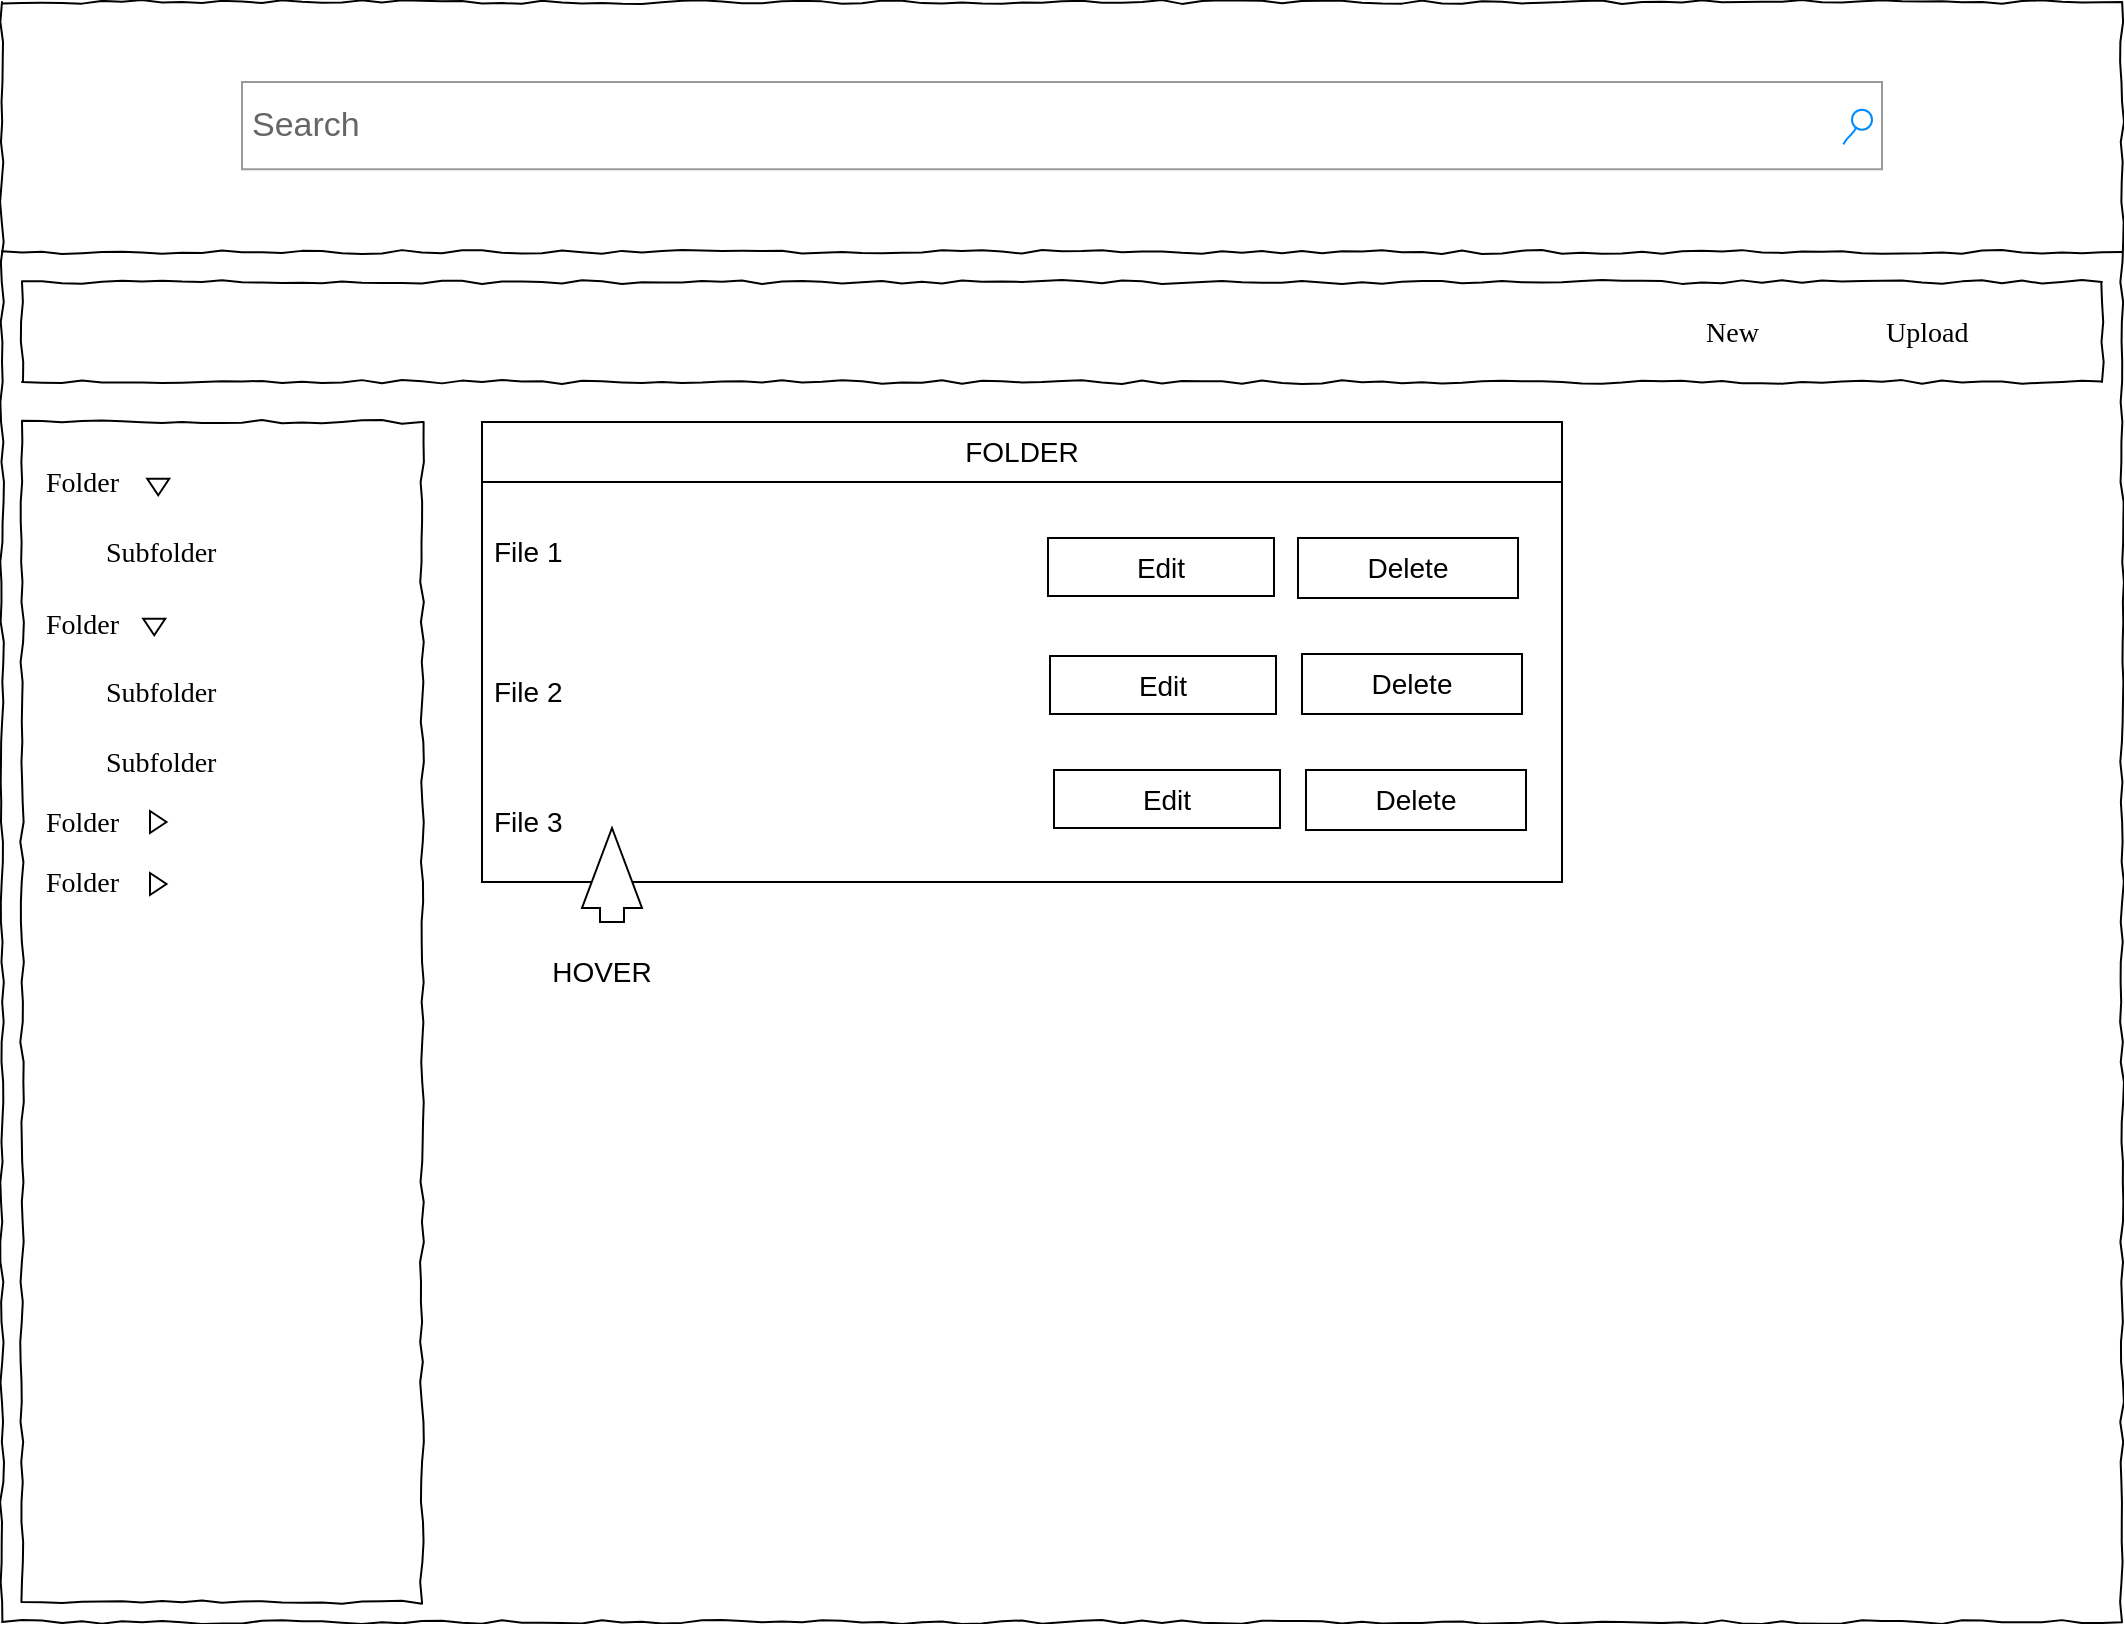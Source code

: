 <mxfile version="20.8.3" type="device"><diagram name="Page-1" id="03018318-947c-dd8e-b7a3-06fadd420f32"><mxGraphModel dx="1400" dy="764" grid="1" gridSize="10" guides="1" tooltips="1" connect="1" arrows="1" fold="1" page="1" pageScale="1" pageWidth="1100" pageHeight="850" background="#ffffff" math="0" shadow="0"><root><mxCell id="0"/><mxCell id="1" parent="0"/><mxCell id="677b7b8949515195-1" value="" style="whiteSpace=wrap;html=1;rounded=0;shadow=0;labelBackgroundColor=none;strokeColor=#000000;strokeWidth=1;fillColor=none;fontFamily=Verdana;fontSize=12;fontColor=#000000;align=center;comic=1;" parent="1" vertex="1"><mxGeometry x="20" y="20" width="1060" height="810" as="geometry"/></mxCell><mxCell id="677b7b8949515195-3" value="Search" style="strokeWidth=1;shadow=0;dashed=0;align=center;html=1;shape=mxgraph.mockup.forms.searchBox;strokeColor=#999999;mainText=;strokeColor2=#008cff;fontColor=#666666;fontSize=17;align=left;spacingLeft=3;rounded=0;labelBackgroundColor=none;comic=1;" parent="1" vertex="1"><mxGeometry x="140" y="60" width="820" height="43.64" as="geometry"/></mxCell><mxCell id="677b7b8949515195-8" value="" style="whiteSpace=wrap;html=1;rounded=0;shadow=0;labelBackgroundColor=none;strokeWidth=1;fillColor=none;fontFamily=Verdana;fontSize=12;align=center;comic=1;" parent="1" vertex="1"><mxGeometry x="30" y="230" width="200" height="590" as="geometry"/></mxCell><mxCell id="677b7b8949515195-9" value="" style="line;strokeWidth=1;html=1;rounded=0;shadow=0;labelBackgroundColor=none;fillColor=none;fontFamily=Verdana;fontSize=14;fontColor=#000000;align=center;comic=1;" parent="1" vertex="1"><mxGeometry x="20" y="140" width="1060" height="10" as="geometry"/></mxCell><mxCell id="677b7b8949515195-10" value="" style="whiteSpace=wrap;html=1;rounded=0;shadow=0;labelBackgroundColor=none;strokeWidth=1;fillColor=none;fontFamily=Verdana;fontSize=12;align=center;comic=1;" parent="1" vertex="1"><mxGeometry x="30" y="160" width="1040" height="50" as="geometry"/></mxCell><mxCell id="677b7b8949515195-11" value="New" style="text;html=1;points=[];align=left;verticalAlign=top;spacingTop=-4;fontSize=14;fontFamily=Verdana" parent="1" vertex="1"><mxGeometry x="870" y="175" width="40" height="20" as="geometry"/></mxCell><mxCell id="677b7b8949515195-13" value="Upload" style="text;html=1;points=[];align=left;verticalAlign=top;spacingTop=-4;fontSize=14;fontFamily=Verdana" parent="1" vertex="1"><mxGeometry x="960" y="175" width="60" height="20" as="geometry"/></mxCell><mxCell id="677b7b8949515195-27" value="Folder" style="text;html=1;points=[];align=left;verticalAlign=top;spacingTop=-4;fontSize=14;fontFamily=Verdana" parent="1" vertex="1"><mxGeometry x="40" y="250" width="170" height="20" as="geometry"/></mxCell><mxCell id="677b7b8949515195-28" value="Subfolder" style="text;html=1;points=[];align=left;verticalAlign=top;spacingTop=-4;fontSize=14;fontFamily=Verdana" parent="1" vertex="1"><mxGeometry x="70" y="285" width="170" height="20" as="geometry"/></mxCell><mxCell id="677b7b8949515195-29" value="Folder" style="text;html=1;points=[];align=left;verticalAlign=top;spacingTop=-4;fontSize=14;fontFamily=Verdana" parent="1" vertex="1"><mxGeometry x="40" y="321" width="170" height="20" as="geometry"/></mxCell><mxCell id="677b7b8949515195-30" value="Subfolder" style="text;html=1;points=[];align=left;verticalAlign=top;spacingTop=-4;fontSize=14;fontFamily=Verdana" parent="1" vertex="1"><mxGeometry x="70" y="355" width="170" height="20" as="geometry"/></mxCell><mxCell id="Plk8qVzyF-aC0LDYi7lz-1" value="Subfolder" style="text;html=1;points=[];align=left;verticalAlign=top;spacingTop=-4;fontSize=14;fontFamily=Verdana" vertex="1" parent="1"><mxGeometry x="70" y="390" width="170" height="20" as="geometry"/></mxCell><mxCell id="Plk8qVzyF-aC0LDYi7lz-2" value="Folder" style="text;html=1;points=[];align=left;verticalAlign=top;spacingTop=-4;fontSize=14;fontFamily=Verdana" vertex="1" parent="1"><mxGeometry x="40" y="420" width="170" height="20" as="geometry"/></mxCell><mxCell id="Plk8qVzyF-aC0LDYi7lz-3" value="Folder" style="text;html=1;points=[];align=left;verticalAlign=top;spacingTop=-4;fontSize=14;fontFamily=Verdana" vertex="1" parent="1"><mxGeometry x="40" y="450" width="170" height="20" as="geometry"/></mxCell><mxCell id="Plk8qVzyF-aC0LDYi7lz-4" value="" style="triangle;whiteSpace=wrap;html=1;rotation=90;" vertex="1" parent="1"><mxGeometry x="94" y="257" width="8.25" height="11" as="geometry"/></mxCell><mxCell id="Plk8qVzyF-aC0LDYi7lz-5" value="" style="triangle;whiteSpace=wrap;html=1;rotation=90;" vertex="1" parent="1"><mxGeometry x="92" y="327" width="8.25" height="11" as="geometry"/></mxCell><mxCell id="Plk8qVzyF-aC0LDYi7lz-6" value="" style="triangle;whiteSpace=wrap;html=1;rotation=0;" vertex="1" parent="1"><mxGeometry x="94" y="424.5" width="8.25" height="11" as="geometry"/></mxCell><mxCell id="Plk8qVzyF-aC0LDYi7lz-8" value="" style="triangle;whiteSpace=wrap;html=1;rotation=0;" vertex="1" parent="1"><mxGeometry x="94" y="455.5" width="8.25" height="11" as="geometry"/></mxCell><mxCell id="Plk8qVzyF-aC0LDYi7lz-13" value="FOLDER" style="swimlane;fontStyle=0;childLayout=stackLayout;horizontal=1;startSize=30;horizontalStack=0;resizeParent=1;resizeParentMax=0;resizeLast=0;collapsible=1;marginBottom=0;whiteSpace=wrap;html=1;fontSize=14;" vertex="1" parent="1"><mxGeometry x="260" y="230" width="540" height="230" as="geometry"/></mxCell><mxCell id="Plk8qVzyF-aC0LDYi7lz-14" value="File 1" style="text;strokeColor=none;fillColor=none;align=left;verticalAlign=middle;spacingLeft=4;spacingRight=4;overflow=hidden;points=[[0,0.5],[1,0.5]];portConstraint=eastwest;rotatable=0;whiteSpace=wrap;html=1;fontSize=14;" vertex="1" parent="Plk8qVzyF-aC0LDYi7lz-13"><mxGeometry y="30" width="540" height="70" as="geometry"/></mxCell><mxCell id="Plk8qVzyF-aC0LDYi7lz-15" value="File 2" style="text;strokeColor=none;fillColor=none;align=left;verticalAlign=middle;spacingLeft=4;spacingRight=4;overflow=hidden;points=[[0,0.5],[1,0.5]];portConstraint=eastwest;rotatable=0;whiteSpace=wrap;html=1;fontSize=14;" vertex="1" parent="Plk8qVzyF-aC0LDYi7lz-13"><mxGeometry y="100" width="540" height="70" as="geometry"/></mxCell><mxCell id="Plk8qVzyF-aC0LDYi7lz-16" value="File 3" style="text;strokeColor=none;fillColor=none;align=left;verticalAlign=middle;spacingLeft=4;spacingRight=4;overflow=hidden;points=[[0,0.5],[1,0.5]];portConstraint=eastwest;rotatable=0;whiteSpace=wrap;html=1;fontSize=14;" vertex="1" parent="Plk8qVzyF-aC0LDYi7lz-13"><mxGeometry y="170" width="540" height="60" as="geometry"/></mxCell><mxCell id="Plk8qVzyF-aC0LDYi7lz-22" value="Edit" style="rounded=1;whiteSpace=wrap;html=1;fontSize=14;arcSize=0;" vertex="1" parent="1"><mxGeometry x="543" y="288" width="113" height="29" as="geometry"/></mxCell><mxCell id="Plk8qVzyF-aC0LDYi7lz-23" value="Delete" style="rounded=1;whiteSpace=wrap;html=1;fontSize=14;arcSize=0;" vertex="1" parent="1"><mxGeometry x="668" y="288" width="110" height="30" as="geometry"/></mxCell><mxCell id="Plk8qVzyF-aC0LDYi7lz-24" value="Edit" style="rounded=1;whiteSpace=wrap;html=1;fontSize=14;arcSize=0;" vertex="1" parent="1"><mxGeometry x="544" y="347" width="113" height="29" as="geometry"/></mxCell><mxCell id="Plk8qVzyF-aC0LDYi7lz-25" value="Delete" style="rounded=1;whiteSpace=wrap;html=1;fontSize=14;arcSize=0;" vertex="1" parent="1"><mxGeometry x="670" y="346" width="110" height="30" as="geometry"/></mxCell><mxCell id="Plk8qVzyF-aC0LDYi7lz-26" value="Delete" style="rounded=1;whiteSpace=wrap;html=1;fontSize=14;arcSize=0;" vertex="1" parent="1"><mxGeometry x="672" y="404" width="110" height="30" as="geometry"/></mxCell><mxCell id="Plk8qVzyF-aC0LDYi7lz-27" value="Edit" style="rounded=1;whiteSpace=wrap;html=1;fontSize=14;arcSize=0;" vertex="1" parent="1"><mxGeometry x="546" y="404" width="113" height="29" as="geometry"/></mxCell><mxCell id="Plk8qVzyF-aC0LDYi7lz-34" value="" style="html=1;shadow=0;dashed=0;align=center;verticalAlign=middle;shape=mxgraph.arrows2.arrow;dy=0.6;dx=40;direction=north;notch=0;fontSize=14;" vertex="1" parent="1"><mxGeometry x="310" y="433" width="30" height="47" as="geometry"/></mxCell><mxCell id="Plk8qVzyF-aC0LDYi7lz-37" value="HOVER" style="text;html=1;strokeColor=none;fillColor=none;align=center;verticalAlign=middle;whiteSpace=wrap;rounded=0;fontSize=14;" vertex="1" parent="1"><mxGeometry x="290" y="490" width="60" height="30" as="geometry"/></mxCell></root></mxGraphModel></diagram></mxfile>
